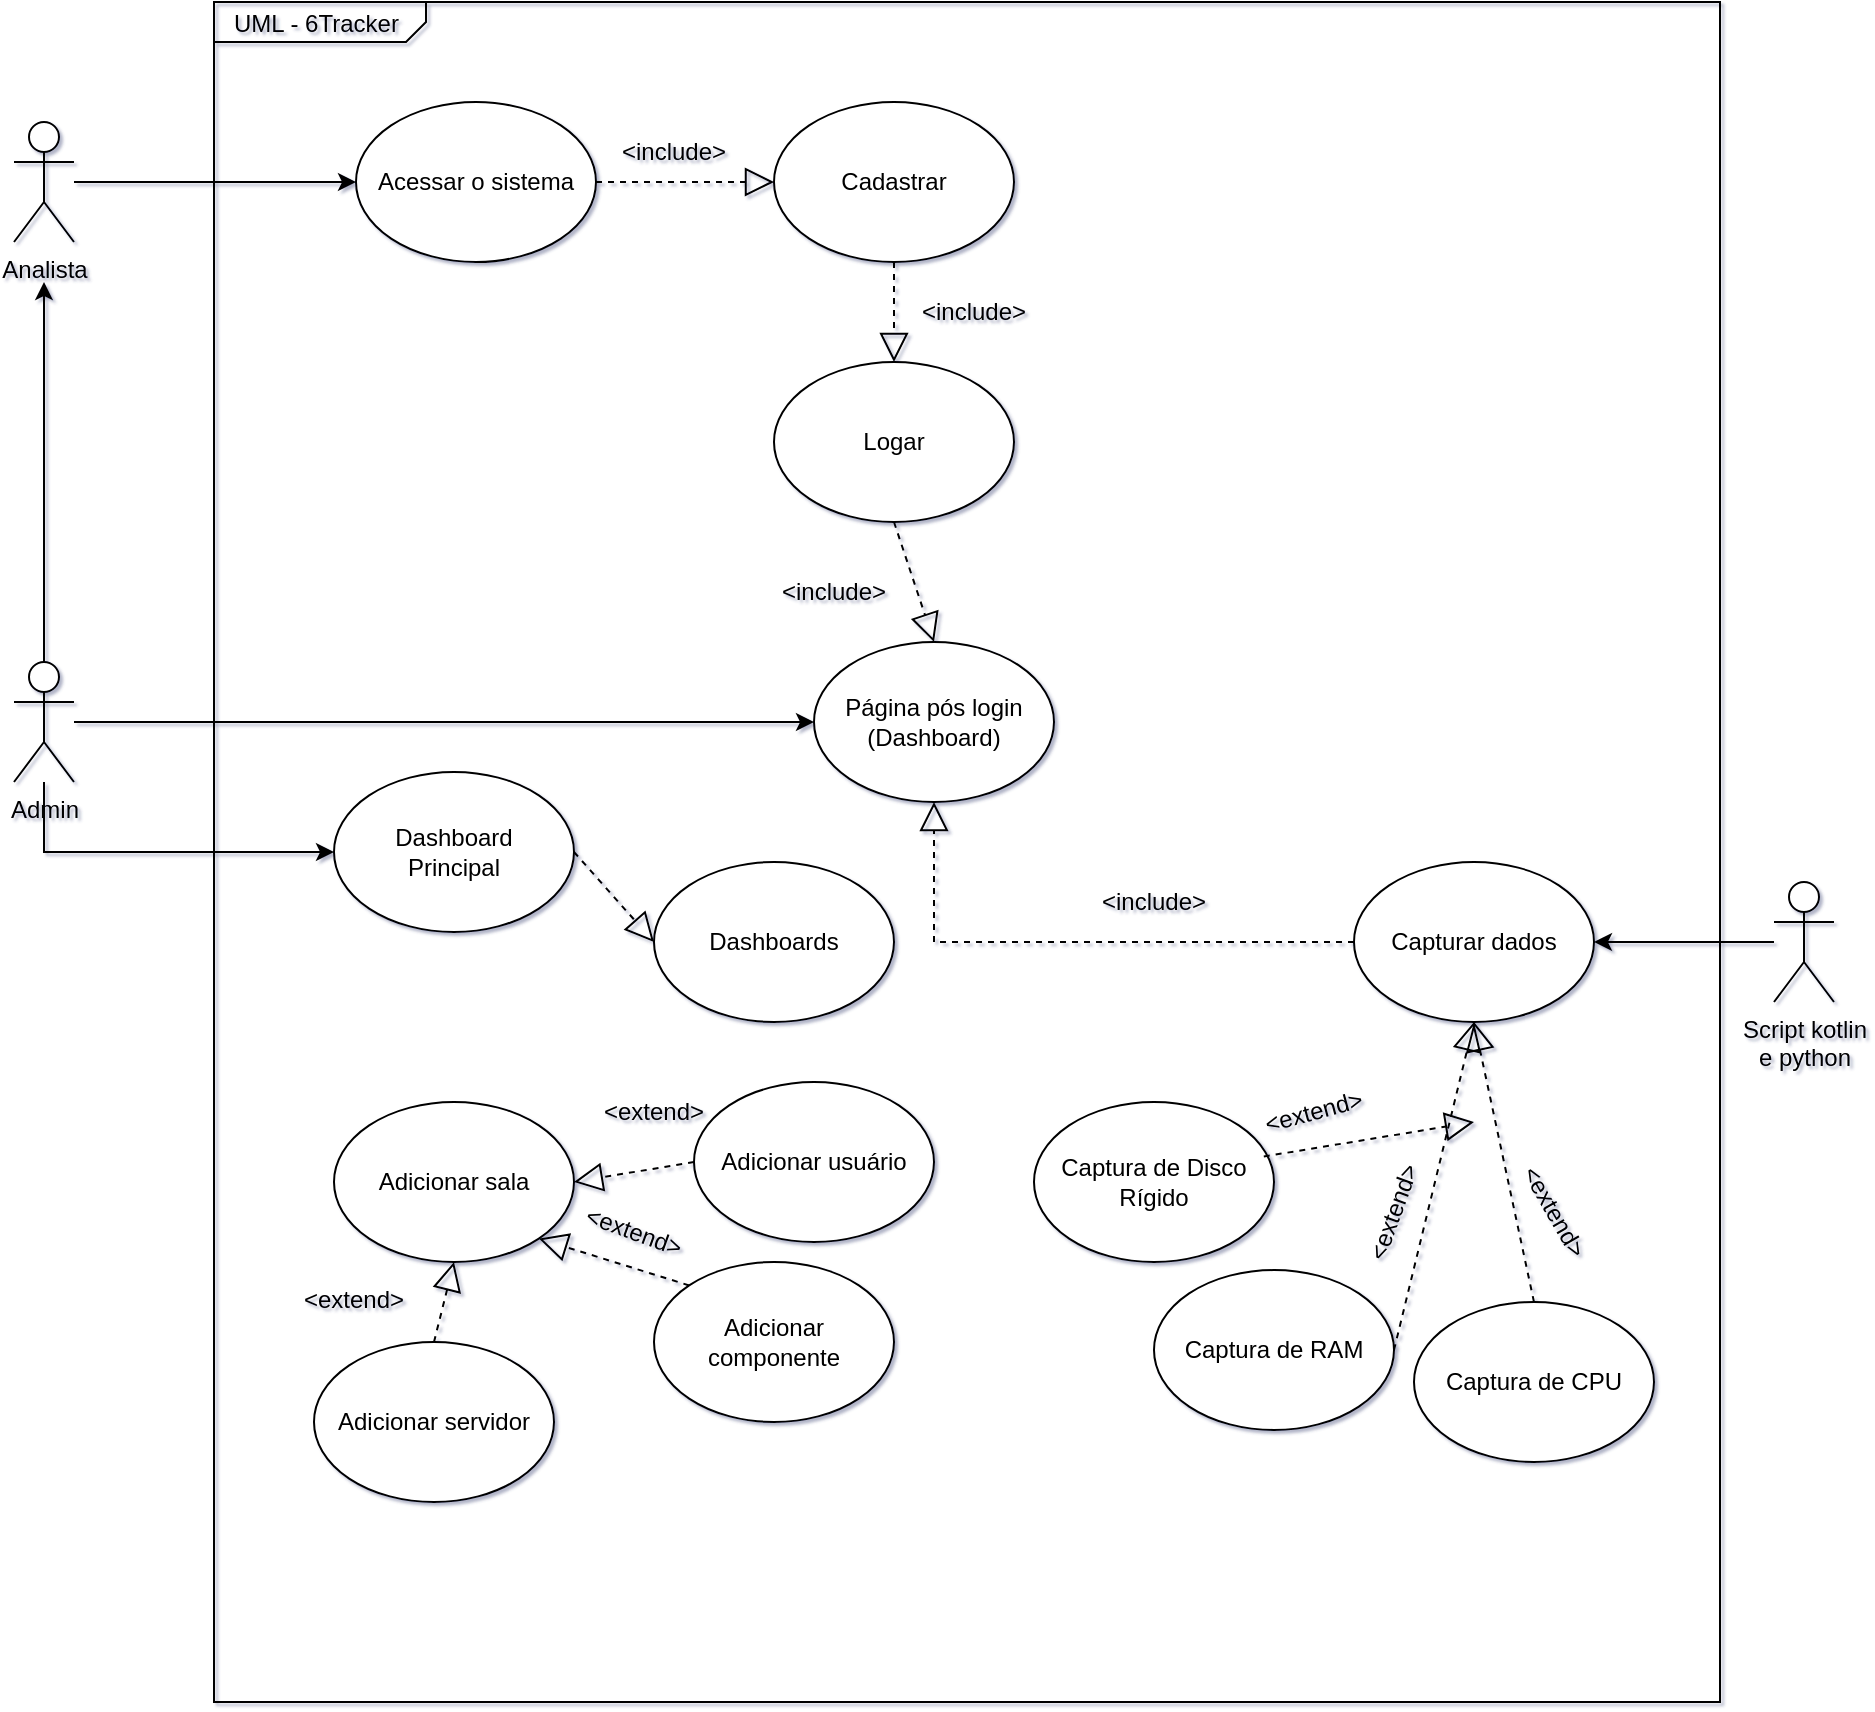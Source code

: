 <mxfile version="20.8.16" type="device"><diagram name="Page-1" id="929967ad-93f9-6ef4-fab6-5d389245f69c"><mxGraphModel dx="880" dy="532" grid="1" gridSize="10" guides="1" tooltips="1" connect="1" arrows="1" fold="1" page="0" pageScale="1.5" pageWidth="1169" pageHeight="826" background="none" math="0" shadow="1"><root><mxCell id="0" style=";html=1;"/><mxCell id="1" style=";html=1;" parent="0"/><mxCell id="1672d66443f91eb5-1" value="&lt;p style=&quot;margin: 0px ; margin-top: 4px ; margin-left: 10px ; text-align: left&quot;&gt;UML - 6Tracker&lt;/p&gt;" style="html=1;strokeWidth=1;shape=mxgraph.sysml.package;html=1;overflow=fill;whiteSpace=wrap;fillColor=none;gradientColor=none;fontSize=12;align=center;labelX=106.33;" parent="1" vertex="1"><mxGeometry x="330" y="290" width="753" height="850" as="geometry"/></mxCell><mxCell id="ESCHpyHz1lGiVz7BuM1W-9" style="edgeStyle=orthogonalEdgeStyle;rounded=0;orthogonalLoop=1;jettySize=auto;html=1;entryX=0;entryY=0.5;entryDx=0;entryDy=0;" parent="1" source="ESCHpyHz1lGiVz7BuM1W-1" target="ESCHpyHz1lGiVz7BuM1W-8" edge="1"><mxGeometry relative="1" as="geometry"/></mxCell><mxCell id="ESCHpyHz1lGiVz7BuM1W-1" value="Analista" style="shape=umlActor;verticalLabelPosition=bottom;verticalAlign=top;html=1;outlineConnect=0;" parent="1" vertex="1"><mxGeometry x="230" y="350" width="30" height="60" as="geometry"/></mxCell><mxCell id="ESCHpyHz1lGiVz7BuM1W-26" style="edgeStyle=orthogonalEdgeStyle;rounded=0;orthogonalLoop=1;jettySize=auto;html=1;entryX=0;entryY=0.5;entryDx=0;entryDy=0;" parent="1" source="ESCHpyHz1lGiVz7BuM1W-4" target="ESCHpyHz1lGiVz7BuM1W-19" edge="1"><mxGeometry relative="1" as="geometry"/></mxCell><mxCell id="ESCHpyHz1lGiVz7BuM1W-29" style="edgeStyle=orthogonalEdgeStyle;rounded=0;orthogonalLoop=1;jettySize=auto;html=1;" parent="1" source="ESCHpyHz1lGiVz7BuM1W-4" edge="1"><mxGeometry relative="1" as="geometry"><mxPoint x="245" y="430" as="targetPoint"/></mxGeometry></mxCell><mxCell id="uTvRKmtQsPS5mWgwkZCt-11" style="edgeStyle=orthogonalEdgeStyle;rounded=0;orthogonalLoop=1;jettySize=auto;html=1;entryX=0;entryY=0.5;entryDx=0;entryDy=0;" edge="1" parent="1" source="ESCHpyHz1lGiVz7BuM1W-4" target="uTvRKmtQsPS5mWgwkZCt-10"><mxGeometry relative="1" as="geometry"><Array as="points"><mxPoint x="245" y="715"/></Array></mxGeometry></mxCell><mxCell id="ESCHpyHz1lGiVz7BuM1W-4" value="Admin" style="shape=umlActor;verticalLabelPosition=bottom;verticalAlign=top;html=1;outlineConnect=0;" parent="1" vertex="1"><mxGeometry x="230" y="620" width="30" height="60" as="geometry"/></mxCell><mxCell id="ESCHpyHz1lGiVz7BuM1W-8" value="Acessar o sistema" style="ellipse;whiteSpace=wrap;html=1;" parent="1" vertex="1"><mxGeometry x="401" y="340" width="120" height="80" as="geometry"/></mxCell><mxCell id="ESCHpyHz1lGiVz7BuM1W-10" value="Cadastrar" style="ellipse;whiteSpace=wrap;html=1;" parent="1" vertex="1"><mxGeometry x="610" y="340" width="120" height="80" as="geometry"/></mxCell><mxCell id="ESCHpyHz1lGiVz7BuM1W-11" value="" style="endArrow=block;dashed=1;endFill=0;endSize=12;html=1;rounded=0;exitX=1;exitY=0.5;exitDx=0;exitDy=0;entryX=0;entryY=0.5;entryDx=0;entryDy=0;" parent="1" source="ESCHpyHz1lGiVz7BuM1W-8" target="ESCHpyHz1lGiVz7BuM1W-10" edge="1"><mxGeometry width="160" relative="1" as="geometry"><mxPoint x="520" y="400" as="sourcePoint"/><mxPoint x="680" y="400" as="targetPoint"/></mxGeometry></mxCell><mxCell id="ESCHpyHz1lGiVz7BuM1W-12" value="&amp;lt;include&amp;gt;" style="text;html=1;strokeColor=none;fillColor=none;align=center;verticalAlign=middle;whiteSpace=wrap;rounded=0;" parent="1" vertex="1"><mxGeometry x="530" y="350" width="60" height="30" as="geometry"/></mxCell><mxCell id="ESCHpyHz1lGiVz7BuM1W-16" value="Logar" style="ellipse;whiteSpace=wrap;html=1;" parent="1" vertex="1"><mxGeometry x="610" y="470" width="120" height="80" as="geometry"/></mxCell><mxCell id="ESCHpyHz1lGiVz7BuM1W-19" value="Página pós login&lt;br&gt;(Dashboard)" style="ellipse;whiteSpace=wrap;html=1;" parent="1" vertex="1"><mxGeometry x="630" y="610" width="120" height="80" as="geometry"/></mxCell><mxCell id="ESCHpyHz1lGiVz7BuM1W-20" value="" style="endArrow=block;dashed=1;endFill=0;endSize=12;html=1;rounded=0;exitX=0.5;exitY=1;exitDx=0;exitDy=0;entryX=0.5;entryY=0;entryDx=0;entryDy=0;" parent="1" source="ESCHpyHz1lGiVz7BuM1W-16" target="ESCHpyHz1lGiVz7BuM1W-19" edge="1"><mxGeometry width="160" relative="1" as="geometry"><mxPoint x="450" y="600" as="sourcePoint"/><mxPoint x="610" y="600" as="targetPoint"/></mxGeometry></mxCell><mxCell id="ESCHpyHz1lGiVz7BuM1W-21" value="&amp;lt;include&amp;gt;" style="text;html=1;strokeColor=none;fillColor=none;align=center;verticalAlign=middle;whiteSpace=wrap;rounded=0;rotation=0;" parent="1" vertex="1"><mxGeometry x="610" y="570" width="60" height="30" as="geometry"/></mxCell><mxCell id="ESCHpyHz1lGiVz7BuM1W-22" value="Adicionar sala" style="ellipse;whiteSpace=wrap;html=1;" parent="1" vertex="1"><mxGeometry x="390" y="840" width="120" height="80" as="geometry"/></mxCell><mxCell id="ESCHpyHz1lGiVz7BuM1W-23" value="Adicionar servidor" style="ellipse;whiteSpace=wrap;html=1;" parent="1" vertex="1"><mxGeometry x="380" y="960" width="120" height="80" as="geometry"/></mxCell><mxCell id="ESCHpyHz1lGiVz7BuM1W-24" value="Adicionar componente" style="ellipse;whiteSpace=wrap;html=1;" parent="1" vertex="1"><mxGeometry x="550" y="920" width="120" height="80" as="geometry"/></mxCell><mxCell id="ESCHpyHz1lGiVz7BuM1W-25" value="Adicionar usuário" style="ellipse;whiteSpace=wrap;html=1;" parent="1" vertex="1"><mxGeometry x="570" y="830" width="120" height="80" as="geometry"/></mxCell><mxCell id="ESCHpyHz1lGiVz7BuM1W-32" value="" style="endArrow=block;dashed=1;endFill=0;endSize=12;html=1;rounded=0;entryX=0.5;entryY=1;entryDx=0;entryDy=0;exitX=0.5;exitY=0;exitDx=0;exitDy=0;" parent="1" source="ESCHpyHz1lGiVz7BuM1W-23" target="ESCHpyHz1lGiVz7BuM1W-22" edge="1"><mxGeometry width="160" relative="1" as="geometry"><mxPoint x="310" y="850" as="sourcePoint"/><mxPoint x="470" y="850" as="targetPoint"/></mxGeometry></mxCell><mxCell id="ESCHpyHz1lGiVz7BuM1W-33" value="" style="endArrow=block;dashed=1;endFill=0;endSize=12;html=1;rounded=0;entryX=1;entryY=1;entryDx=0;entryDy=0;exitX=0;exitY=0;exitDx=0;exitDy=0;" parent="1" source="ESCHpyHz1lGiVz7BuM1W-24" target="ESCHpyHz1lGiVz7BuM1W-22" edge="1"><mxGeometry width="160" relative="1" as="geometry"><mxPoint x="440" y="840" as="sourcePoint"/><mxPoint x="440" y="790" as="targetPoint"/></mxGeometry></mxCell><mxCell id="ESCHpyHz1lGiVz7BuM1W-34" value="" style="endArrow=block;dashed=1;endFill=0;endSize=12;html=1;rounded=0;entryX=1;entryY=0.5;entryDx=0;entryDy=0;exitX=0;exitY=0.5;exitDx=0;exitDy=0;" parent="1" source="ESCHpyHz1lGiVz7BuM1W-25" target="ESCHpyHz1lGiVz7BuM1W-22" edge="1"><mxGeometry width="160" relative="1" as="geometry"><mxPoint x="450" y="850" as="sourcePoint"/><mxPoint x="450" y="800" as="targetPoint"/></mxGeometry></mxCell><mxCell id="ESCHpyHz1lGiVz7BuM1W-35" value="&amp;lt;extend&amp;gt;" style="text;html=1;strokeColor=none;fillColor=none;align=center;verticalAlign=middle;whiteSpace=wrap;rounded=0;" parent="1" vertex="1"><mxGeometry x="370" y="924" width="60" height="30" as="geometry"/></mxCell><mxCell id="ESCHpyHz1lGiVz7BuM1W-36" value="&amp;lt;extend&amp;gt;" style="text;html=1;strokeColor=none;fillColor=none;align=center;verticalAlign=middle;whiteSpace=wrap;rounded=0;rotation=20;" parent="1" vertex="1"><mxGeometry x="510" y="890" width="60" height="30" as="geometry"/></mxCell><mxCell id="ESCHpyHz1lGiVz7BuM1W-37" value="&amp;lt;extend&amp;gt;" style="text;html=1;strokeColor=none;fillColor=none;align=center;verticalAlign=middle;whiteSpace=wrap;rounded=0;" parent="1" vertex="1"><mxGeometry x="520" y="830" width="60" height="30" as="geometry"/></mxCell><mxCell id="ESCHpyHz1lGiVz7BuM1W-47" value="&amp;lt;include&amp;gt;" style="text;html=1;strokeColor=none;fillColor=none;align=center;verticalAlign=middle;whiteSpace=wrap;rounded=0;rotation=0;" parent="1" vertex="1"><mxGeometry x="680" y="430" width="60" height="30" as="geometry"/></mxCell><mxCell id="4aZJUm3PLMkhk9WrY1l7-3" style="edgeStyle=orthogonalEdgeStyle;rounded=0;orthogonalLoop=1;jettySize=auto;html=1;entryX=1;entryY=0.5;entryDx=0;entryDy=0;" parent="1" source="4aZJUm3PLMkhk9WrY1l7-1" target="4aZJUm3PLMkhk9WrY1l7-2" edge="1"><mxGeometry relative="1" as="geometry"/></mxCell><mxCell id="4aZJUm3PLMkhk9WrY1l7-1" value="Script kotlin &lt;br&gt;e python" style="shape=umlActor;verticalLabelPosition=bottom;verticalAlign=top;html=1;outlineConnect=0;" parent="1" vertex="1"><mxGeometry x="1110" y="730" width="30" height="60" as="geometry"/></mxCell><mxCell id="4aZJUm3PLMkhk9WrY1l7-2" value="Capturar dados" style="ellipse;whiteSpace=wrap;html=1;" parent="1" vertex="1"><mxGeometry x="900" y="720" width="120" height="80" as="geometry"/></mxCell><mxCell id="4aZJUm3PLMkhk9WrY1l7-4" value="Captura de CPU" style="ellipse;whiteSpace=wrap;html=1;" parent="1" vertex="1"><mxGeometry x="930" y="940" width="120" height="80" as="geometry"/></mxCell><mxCell id="4aZJUm3PLMkhk9WrY1l7-5" value="Captura de RAM" style="ellipse;whiteSpace=wrap;html=1;" parent="1" vertex="1"><mxGeometry x="800" y="924" width="120" height="80" as="geometry"/></mxCell><mxCell id="4aZJUm3PLMkhk9WrY1l7-6" value="Captura de Disco Rígido" style="ellipse;whiteSpace=wrap;html=1;" parent="1" vertex="1"><mxGeometry x="740" y="840" width="120" height="80" as="geometry"/></mxCell><mxCell id="4aZJUm3PLMkhk9WrY1l7-9" value="" style="endArrow=block;dashed=1;endFill=0;endSize=12;html=1;rounded=0;exitX=1;exitY=0.5;exitDx=0;exitDy=0;entryX=0.5;entryY=1;entryDx=0;entryDy=0;" parent="1" source="4aZJUm3PLMkhk9WrY1l7-5" target="4aZJUm3PLMkhk9WrY1l7-2" edge="1"><mxGeometry width="160" relative="1" as="geometry"><mxPoint x="830" y="800" as="sourcePoint"/><mxPoint x="900" y="810" as="targetPoint"/></mxGeometry></mxCell><mxCell id="4aZJUm3PLMkhk9WrY1l7-10" value="" style="endArrow=block;dashed=1;endFill=0;endSize=12;html=1;rounded=0;entryX=0.5;entryY=1;entryDx=0;entryDy=0;exitX=0.5;exitY=0;exitDx=0;exitDy=0;" parent="1" source="4aZJUm3PLMkhk9WrY1l7-4" target="4aZJUm3PLMkhk9WrY1l7-2" edge="1"><mxGeometry width="160" relative="1" as="geometry"><mxPoint x="840" y="830" as="sourcePoint"/><mxPoint x="870" y="900" as="targetPoint"/></mxGeometry></mxCell><mxCell id="uTvRKmtQsPS5mWgwkZCt-1" value="" style="endArrow=block;dashed=1;endFill=0;endSize=12;html=1;rounded=0;exitX=0.5;exitY=1;exitDx=0;exitDy=0;entryX=0.5;entryY=0;entryDx=0;entryDy=0;" edge="1" parent="1" source="ESCHpyHz1lGiVz7BuM1W-10" target="ESCHpyHz1lGiVz7BuM1W-16"><mxGeometry width="160" relative="1" as="geometry"><mxPoint x="600" y="550" as="sourcePoint"/><mxPoint x="760" y="550" as="targetPoint"/></mxGeometry></mxCell><mxCell id="uTvRKmtQsPS5mWgwkZCt-2" value="&amp;lt;extend&amp;gt;" style="text;html=1;strokeColor=none;fillColor=none;align=center;verticalAlign=middle;whiteSpace=wrap;rounded=0;rotation=-15;" vertex="1" parent="1"><mxGeometry x="850" y="830" width="60" height="30" as="geometry"/></mxCell><mxCell id="uTvRKmtQsPS5mWgwkZCt-4" value="&amp;lt;extend&amp;gt;" style="text;html=1;strokeColor=none;fillColor=none;align=center;verticalAlign=middle;whiteSpace=wrap;rounded=0;rotation=-70;" vertex="1" parent="1"><mxGeometry x="890" y="880" width="60" height="30" as="geometry"/></mxCell><mxCell id="uTvRKmtQsPS5mWgwkZCt-3" value="&amp;lt;extend&amp;gt;" style="text;html=1;strokeColor=none;fillColor=none;align=center;verticalAlign=middle;whiteSpace=wrap;rounded=0;rotation=60;" vertex="1" parent="1"><mxGeometry x="970" y="880" width="60" height="30" as="geometry"/></mxCell><mxCell id="uTvRKmtQsPS5mWgwkZCt-7" value="" style="endArrow=block;dashed=1;endFill=0;endSize=12;html=1;rounded=0;exitX=0;exitY=1;exitDx=0;exitDy=0;" edge="1" parent="1" source="uTvRKmtQsPS5mWgwkZCt-2"><mxGeometry width="160" relative="1" as="geometry"><mxPoint x="620" y="920" as="sourcePoint"/><mxPoint x="960" y="850" as="targetPoint"/></mxGeometry></mxCell><mxCell id="uTvRKmtQsPS5mWgwkZCt-8" value="" style="endArrow=block;dashed=1;endFill=0;endSize=12;html=1;rounded=0;entryX=0.5;entryY=1;entryDx=0;entryDy=0;exitX=0;exitY=0.5;exitDx=0;exitDy=0;" edge="1" parent="1" source="4aZJUm3PLMkhk9WrY1l7-2" target="ESCHpyHz1lGiVz7BuM1W-19"><mxGeometry width="160" relative="1" as="geometry"><mxPoint x="750" y="730" as="sourcePoint"/><mxPoint x="910" y="730" as="targetPoint"/><Array as="points"><mxPoint x="690" y="760"/></Array></mxGeometry></mxCell><mxCell id="uTvRKmtQsPS5mWgwkZCt-9" value="&amp;lt;include&amp;gt;" style="text;html=1;strokeColor=none;fillColor=none;align=center;verticalAlign=middle;whiteSpace=wrap;rounded=0;" vertex="1" parent="1"><mxGeometry x="770" y="725" width="60" height="30" as="geometry"/></mxCell><mxCell id="uTvRKmtQsPS5mWgwkZCt-10" value="Dashboard &lt;br&gt;Principal" style="ellipse;whiteSpace=wrap;html=1;" vertex="1" parent="1"><mxGeometry x="390" y="675" width="120" height="80" as="geometry"/></mxCell><mxCell id="uTvRKmtQsPS5mWgwkZCt-13" value="Dashboards" style="ellipse;whiteSpace=wrap;html=1;" vertex="1" parent="1"><mxGeometry x="550" y="720" width="120" height="80" as="geometry"/></mxCell><mxCell id="uTvRKmtQsPS5mWgwkZCt-14" value="" style="endArrow=block;dashed=1;endFill=0;endSize=12;html=1;rounded=0;exitX=1;exitY=0.5;exitDx=0;exitDy=0;entryX=0;entryY=0.5;entryDx=0;entryDy=0;" edge="1" parent="1" source="uTvRKmtQsPS5mWgwkZCt-10" target="uTvRKmtQsPS5mWgwkZCt-13"><mxGeometry width="160" relative="1" as="geometry"><mxPoint x="340" y="790" as="sourcePoint"/><mxPoint x="500" y="790" as="targetPoint"/></mxGeometry></mxCell></root></mxGraphModel></diagram></mxfile>